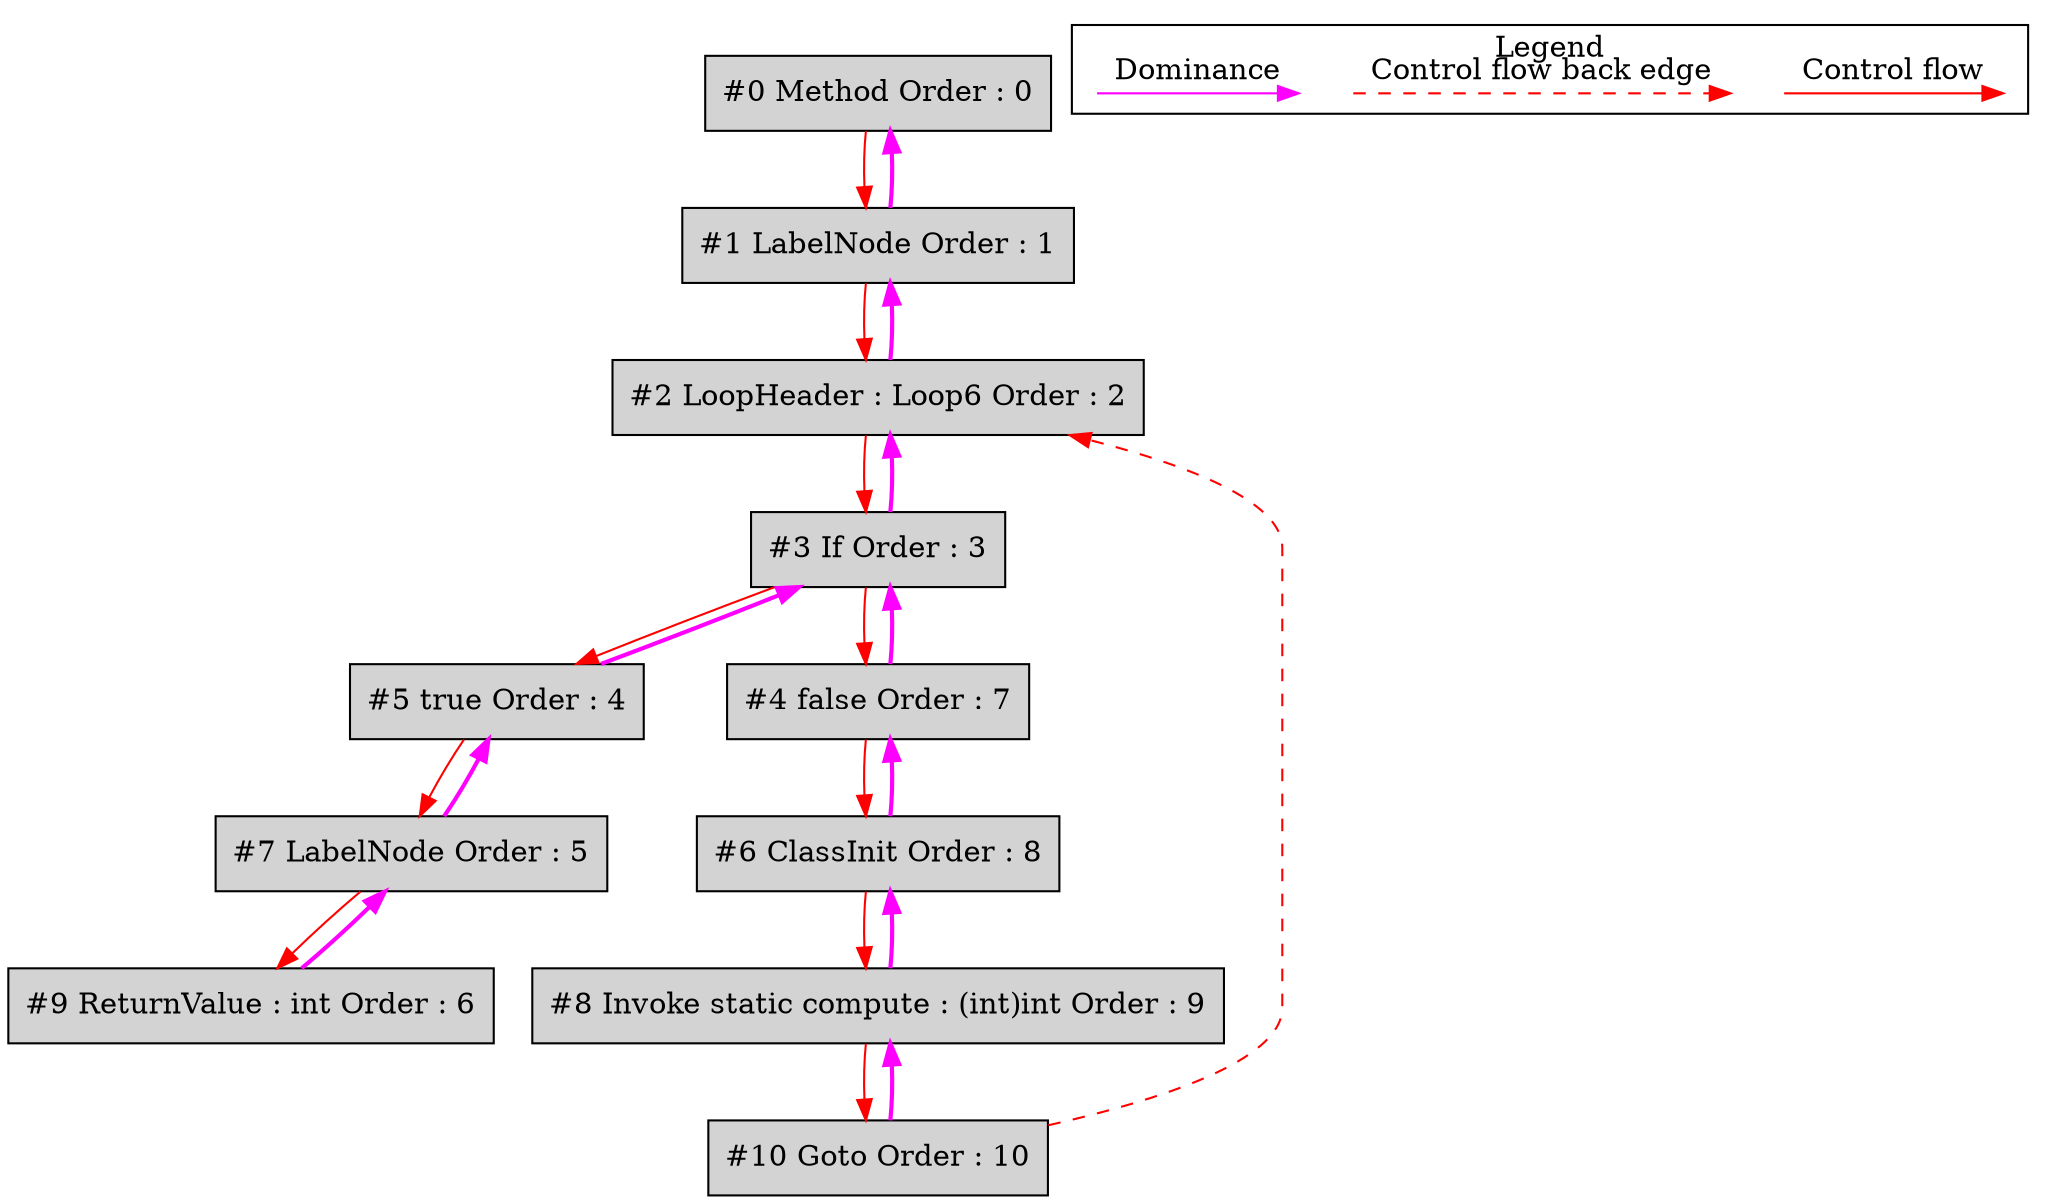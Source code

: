 digraph debugoutput {
 ordering="in";
 node0[label="#0 Method Order : 0",shape=box, fillcolor=lightgrey, style=filled];
 node1[label="#1 LabelNode Order : 1",shape=box, fillcolor=lightgrey, style=filled];
 node1 -> node0[dir="forward" color="fuchsia" penwidth="2"];
 node0 -> node1[labeldistance=2, color=red, fontcolor=red];
 node2[label="#2 LoopHeader : Loop6 Order : 2",shape=box, fillcolor=lightgrey, style=filled];
 node2 -> node1[dir="forward" color="fuchsia" penwidth="2"];
 node1 -> node2[labeldistance=2, color=red, fontcolor=red];
 node10 -> node2[labeldistance=2, color=red, fontcolor=red, style=dashed];
 node3[label="#3 If Order : 3",shape=box, fillcolor=lightgrey, style=filled];
 node3 -> node2[dir="forward" color="fuchsia" penwidth="2"];
 node2 -> node3[labeldistance=2, color=red, fontcolor=red];
 node4[label="#4 false Order : 7",shape=box, fillcolor=lightgrey, style=filled];
 node4 -> node3[dir="forward" color="fuchsia" penwidth="2"];
 node3 -> node4[labeldistance=2, color=red, fontcolor=red];
 node5[label="#5 true Order : 4",shape=box, fillcolor=lightgrey, style=filled];
 node5 -> node3[dir="forward" color="fuchsia" penwidth="2"];
 node3 -> node5[labeldistance=2, color=red, fontcolor=red];
 node6[label="#6 ClassInit Order : 8",shape=box, fillcolor=lightgrey, style=filled];
 node6 -> node4[dir="forward" color="fuchsia" penwidth="2"];
 node4 -> node6[labeldistance=2, color=red, fontcolor=red];
 node7[label="#7 LabelNode Order : 5",shape=box, fillcolor=lightgrey, style=filled];
 node7 -> node5[dir="forward" color="fuchsia" penwidth="2"];
 node5 -> node7[labeldistance=2, color=red, fontcolor=red];
 node8[label="#8 Invoke static compute : (int)int Order : 9",shape=box, fillcolor=lightgrey, style=filled];
 node8 -> node6[dir="forward" color="fuchsia" penwidth="2"];
 node6 -> node8[labeldistance=2, color=red, fontcolor=red];
 node9[label="#9 ReturnValue : int Order : 6",shape=box, fillcolor=lightgrey, style=filled];
 node9 -> node7[dir="forward" color="fuchsia" penwidth="2"];
 node7 -> node9[labeldistance=2, color=red, fontcolor=red];
 node10[label="#10 Goto Order : 10",shape=box, fillcolor=lightgrey, style=filled];
 node10 -> node8[dir="forward" color="fuchsia" penwidth="2"];
 node8 -> node10[labeldistance=2, color=red, fontcolor=red];
 subgraph cluster_000 {
  label = "Legend";
  node [shape=point]
  {
   rank=same;
   c0 [style = invis];
   c1 [style = invis];
   c2 [style = invis];
   c3 [style = invis];
   d8 [style = invis];
   d9 [style = invis];

  }
  c0 -> c1 [label="Control flow", style=solid, color=red]
  c2 -> c3 [label="Control flow back edge", style=dashed, color=red]
  d8 -> d9 [label="Dominance", color=fuchsia, style=solid]
 }

}
